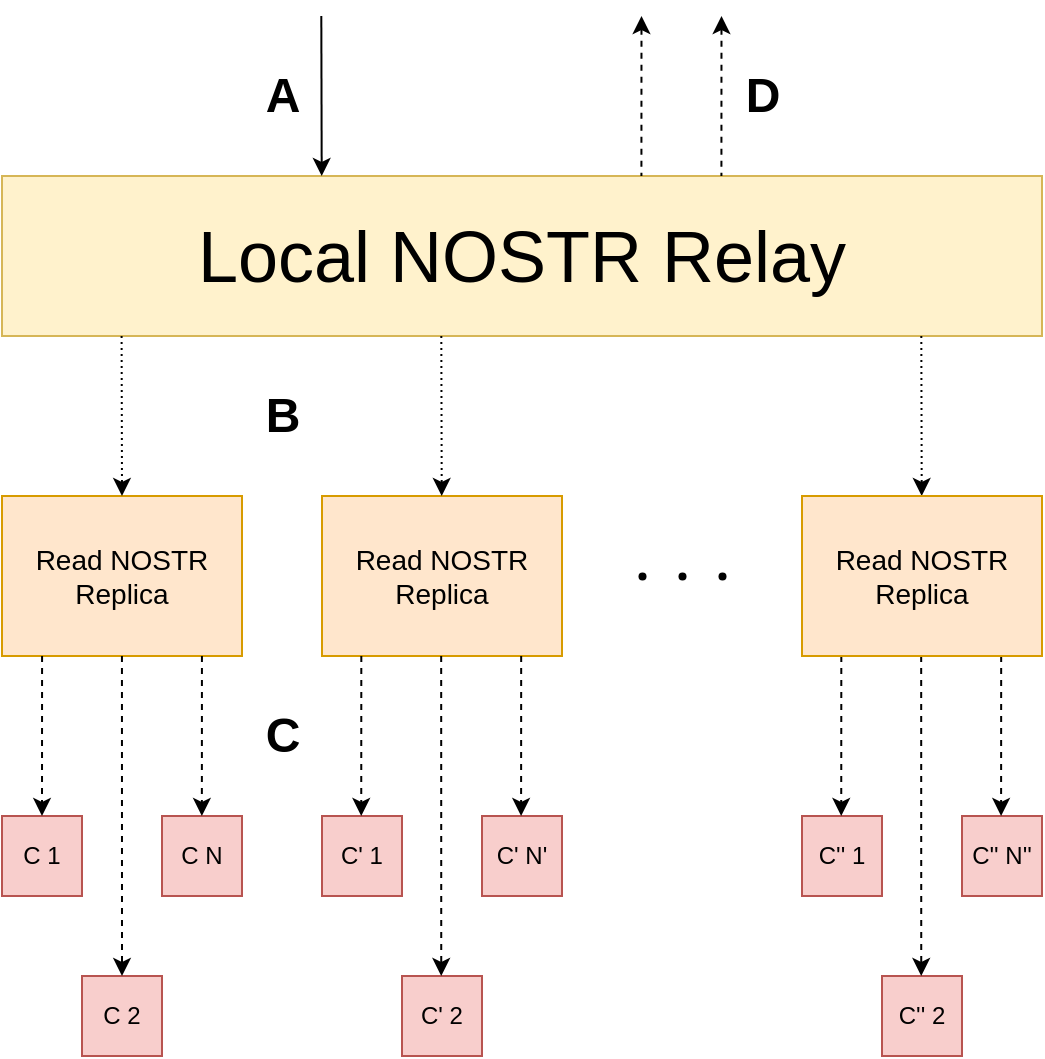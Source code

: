 <mxfile version="20.8.16" type="device"><diagram name="Page-1" id="gKcQly5pMmnhjeF7Bmbu"><mxGraphModel dx="1420" dy="829" grid="1" gridSize="10" guides="1" tooltips="1" connect="1" arrows="1" fold="1" page="1" pageScale="1" pageWidth="827" pageHeight="1169" math="0" shadow="0"><root><mxCell id="0"/><mxCell id="1" parent="0"/><mxCell id="y0OyzqNz3X9oRqND8MCz-1" value="&lt;font style=&quot;font-size: 36px;&quot;&gt;Local NOSTR Relay&lt;/font&gt;" style="rounded=0;whiteSpace=wrap;html=1;fillColor=#fff2cc;strokeColor=#d6b656;" vertex="1" parent="1"><mxGeometry x="160" y="120" width="520" height="80" as="geometry"/></mxCell><mxCell id="y0OyzqNz3X9oRqND8MCz-2" value="&lt;font style=&quot;font-size: 14px;&quot;&gt;Read NOSTR&lt;br&gt;Replica&lt;/font&gt;" style="rounded=0;whiteSpace=wrap;html=1;fillColor=#ffe6cc;strokeColor=#d79b00;" vertex="1" parent="1"><mxGeometry x="160" y="280" width="120" height="80" as="geometry"/></mxCell><mxCell id="y0OyzqNz3X9oRqND8MCz-3" value="&lt;font style=&quot;font-size: 14px;&quot;&gt;Read NOSTR&lt;br style=&quot;border-color: var(--border-color);&quot;&gt;Replica&lt;/font&gt;" style="rounded=0;whiteSpace=wrap;html=1;fillColor=#ffe6cc;strokeColor=#d79b00;" vertex="1" parent="1"><mxGeometry x="320" y="280" width="120" height="80" as="geometry"/></mxCell><mxCell id="y0OyzqNz3X9oRqND8MCz-5" value="" style="endArrow=classic;html=1;rounded=0;exitX=0.115;exitY=1;exitDx=0;exitDy=0;exitPerimeter=0;entryX=0.5;entryY=0;entryDx=0;entryDy=0;dashed=1;dashPattern=1 2;" edge="1" parent="1" source="y0OyzqNz3X9oRqND8MCz-1" target="y0OyzqNz3X9oRqND8MCz-2"><mxGeometry width="50" height="50" relative="1" as="geometry"><mxPoint x="220" y="220" as="sourcePoint"/><mxPoint x="220" y="260" as="targetPoint"/></mxGeometry></mxCell><mxCell id="y0OyzqNz3X9oRqND8MCz-6" value="" style="endArrow=classic;html=1;rounded=0;exitX=0.115;exitY=1;exitDx=0;exitDy=0;exitPerimeter=0;entryX=0.5;entryY=0;entryDx=0;entryDy=0;dashed=1;dashPattern=1 2;" edge="1" parent="1"><mxGeometry width="50" height="50" relative="1" as="geometry"><mxPoint x="379.66" y="200" as="sourcePoint"/><mxPoint x="379.86" y="280.0" as="targetPoint"/></mxGeometry></mxCell><mxCell id="y0OyzqNz3X9oRqND8MCz-7" value="" style="endArrow=classic;html=1;rounded=0;exitX=0.115;exitY=1;exitDx=0;exitDy=0;exitPerimeter=0;entryX=0.5;entryY=0;entryDx=0;entryDy=0;dashed=1;dashPattern=1 2;" edge="1" parent="1"><mxGeometry width="50" height="50" relative="1" as="geometry"><mxPoint x="619.66" y="200" as="sourcePoint"/><mxPoint x="619.86" y="280.0" as="targetPoint"/></mxGeometry></mxCell><mxCell id="y0OyzqNz3X9oRqND8MCz-8" value="" style="endArrow=classic;html=1;rounded=0;exitX=0.115;exitY=1;exitDx=0;exitDy=0;exitPerimeter=0;entryX=0.5;entryY=0;entryDx=0;entryDy=0;" edge="1" parent="1"><mxGeometry width="50" height="50" relative="1" as="geometry"><mxPoint x="319.66" y="40" as="sourcePoint"/><mxPoint x="319.86" y="120.0" as="targetPoint"/></mxGeometry></mxCell><mxCell id="y0OyzqNz3X9oRqND8MCz-9" value="C 1" style="whiteSpace=wrap;html=1;aspect=fixed;fillColor=#f8cecc;strokeColor=#b85450;" vertex="1" parent="1"><mxGeometry x="160" y="440" width="40" height="40" as="geometry"/></mxCell><mxCell id="y0OyzqNz3X9oRqND8MCz-10" value="C 2" style="whiteSpace=wrap;html=1;aspect=fixed;fillColor=#f8cecc;strokeColor=#b85450;" vertex="1" parent="1"><mxGeometry x="200" y="520" width="40" height="40" as="geometry"/></mxCell><mxCell id="y0OyzqNz3X9oRqND8MCz-11" value="C N" style="whiteSpace=wrap;html=1;aspect=fixed;fillColor=#f8cecc;strokeColor=#b85450;" vertex="1" parent="1"><mxGeometry x="240" y="440" width="40" height="40" as="geometry"/></mxCell><mxCell id="y0OyzqNz3X9oRqND8MCz-12" value="C' 1" style="whiteSpace=wrap;html=1;aspect=fixed;fillColor=#f8cecc;strokeColor=#b85450;" vertex="1" parent="1"><mxGeometry x="320" y="440" width="40" height="40" as="geometry"/></mxCell><mxCell id="y0OyzqNz3X9oRqND8MCz-13" value="C' 2" style="whiteSpace=wrap;html=1;aspect=fixed;fillColor=#f8cecc;strokeColor=#b85450;" vertex="1" parent="1"><mxGeometry x="360" y="520" width="40" height="40" as="geometry"/></mxCell><mxCell id="y0OyzqNz3X9oRqND8MCz-14" value="C' N'" style="whiteSpace=wrap;html=1;aspect=fixed;fillColor=#f8cecc;strokeColor=#b85450;" vertex="1" parent="1"><mxGeometry x="400" y="440" width="40" height="40" as="geometry"/></mxCell><mxCell id="y0OyzqNz3X9oRqND8MCz-15" value="C'' 1" style="whiteSpace=wrap;html=1;aspect=fixed;fillColor=#f8cecc;strokeColor=#b85450;" vertex="1" parent="1"><mxGeometry x="560" y="440" width="40" height="40" as="geometry"/></mxCell><mxCell id="y0OyzqNz3X9oRqND8MCz-16" value="C'' 2" style="whiteSpace=wrap;html=1;aspect=fixed;fillColor=#f8cecc;strokeColor=#b85450;" vertex="1" parent="1"><mxGeometry x="600" y="520" width="40" height="40" as="geometry"/></mxCell><mxCell id="y0OyzqNz3X9oRqND8MCz-17" value="C'' N''" style="whiteSpace=wrap;html=1;aspect=fixed;fillColor=#f8cecc;strokeColor=#b85450;" vertex="1" parent="1"><mxGeometry x="640" y="440" width="40" height="40" as="geometry"/></mxCell><mxCell id="y0OyzqNz3X9oRqND8MCz-18" value="" style="endArrow=classic;html=1;rounded=0;dashed=1;exitX=0.167;exitY=1;exitDx=0;exitDy=0;exitPerimeter=0;entryX=0.5;entryY=0;entryDx=0;entryDy=0;" edge="1" parent="1" source="y0OyzqNz3X9oRqND8MCz-2" target="y0OyzqNz3X9oRqND8MCz-9"><mxGeometry width="50" height="50" relative="1" as="geometry"><mxPoint x="180" y="370" as="sourcePoint"/><mxPoint x="180" y="430" as="targetPoint"/></mxGeometry></mxCell><mxCell id="y0OyzqNz3X9oRqND8MCz-20" value="" style="endArrow=classic;html=1;rounded=0;dashed=1;exitX=0.167;exitY=1;exitDx=0;exitDy=0;exitPerimeter=0;entryX=0.5;entryY=0;entryDx=0;entryDy=0;" edge="1" parent="1" target="y0OyzqNz3X9oRqND8MCz-10"><mxGeometry width="50" height="50" relative="1" as="geometry"><mxPoint x="219.97" y="360" as="sourcePoint"/><mxPoint x="219.93" y="440" as="targetPoint"/></mxGeometry></mxCell><mxCell id="y0OyzqNz3X9oRqND8MCz-21" value="" style="endArrow=classic;html=1;rounded=0;dashed=1;exitX=0.167;exitY=1;exitDx=0;exitDy=0;exitPerimeter=0;entryX=0.5;entryY=0;entryDx=0;entryDy=0;" edge="1" parent="1"><mxGeometry width="50" height="50" relative="1" as="geometry"><mxPoint x="259.97" y="360" as="sourcePoint"/><mxPoint x="259.93" y="440" as="targetPoint"/></mxGeometry></mxCell><mxCell id="y0OyzqNz3X9oRqND8MCz-22" value="" style="endArrow=classic;html=1;rounded=0;dashed=1;exitX=0.167;exitY=1;exitDx=0;exitDy=0;exitPerimeter=0;entryX=0.5;entryY=0;entryDx=0;entryDy=0;" edge="1" parent="1"><mxGeometry width="50" height="50" relative="1" as="geometry"><mxPoint x="339.66" y="360" as="sourcePoint"/><mxPoint x="339.62" y="440" as="targetPoint"/></mxGeometry></mxCell><mxCell id="y0OyzqNz3X9oRqND8MCz-23" value="" style="endArrow=classic;html=1;rounded=0;dashed=1;exitX=0.167;exitY=1;exitDx=0;exitDy=0;exitPerimeter=0;entryX=0.5;entryY=0;entryDx=0;entryDy=0;" edge="1" parent="1"><mxGeometry width="50" height="50" relative="1" as="geometry"><mxPoint x="379.59" y="360" as="sourcePoint"/><mxPoint x="379.62" y="520" as="targetPoint"/></mxGeometry></mxCell><mxCell id="y0OyzqNz3X9oRqND8MCz-24" value="" style="endArrow=classic;html=1;rounded=0;dashed=1;exitX=0.167;exitY=1;exitDx=0;exitDy=0;exitPerimeter=0;entryX=0.5;entryY=0;entryDx=0;entryDy=0;" edge="1" parent="1"><mxGeometry width="50" height="50" relative="1" as="geometry"><mxPoint x="419.59" y="360" as="sourcePoint"/><mxPoint x="419.55" y="440" as="targetPoint"/></mxGeometry></mxCell><mxCell id="y0OyzqNz3X9oRqND8MCz-25" value="" style="endArrow=classic;html=1;rounded=0;dashed=1;exitX=0.167;exitY=1;exitDx=0;exitDy=0;exitPerimeter=0;entryX=0.5;entryY=0;entryDx=0;entryDy=0;" edge="1" parent="1"><mxGeometry width="50" height="50" relative="1" as="geometry"><mxPoint x="579.66" y="360" as="sourcePoint"/><mxPoint x="579.62" y="440" as="targetPoint"/></mxGeometry></mxCell><mxCell id="y0OyzqNz3X9oRqND8MCz-26" value="" style="endArrow=classic;html=1;rounded=0;dashed=1;exitX=0.167;exitY=1;exitDx=0;exitDy=0;exitPerimeter=0;entryX=0.5;entryY=0;entryDx=0;entryDy=0;" edge="1" parent="1"><mxGeometry width="50" height="50" relative="1" as="geometry"><mxPoint x="619.59" y="360" as="sourcePoint"/><mxPoint x="619.62" y="520" as="targetPoint"/></mxGeometry></mxCell><mxCell id="y0OyzqNz3X9oRqND8MCz-27" value="" style="endArrow=classic;html=1;rounded=0;dashed=1;exitX=0.167;exitY=1;exitDx=0;exitDy=0;exitPerimeter=0;entryX=0.5;entryY=0;entryDx=0;entryDy=0;" edge="1" parent="1"><mxGeometry width="50" height="50" relative="1" as="geometry"><mxPoint x="659.59" y="360" as="sourcePoint"/><mxPoint x="659.55" y="440" as="targetPoint"/></mxGeometry></mxCell><mxCell id="y0OyzqNz3X9oRqND8MCz-28" value="" style="shape=waypoint;sketch=0;fillStyle=solid;size=6;pointerEvents=1;points=[];fillColor=none;resizable=0;rotatable=0;perimeter=centerPerimeter;snapToPoint=1;strokeWidth=0;" vertex="1" parent="1"><mxGeometry x="470" y="310" width="20" height="20" as="geometry"/></mxCell><mxCell id="y0OyzqNz3X9oRqND8MCz-29" value="" style="shape=waypoint;sketch=0;fillStyle=solid;size=6;pointerEvents=1;points=[];fillColor=none;resizable=0;rotatable=0;perimeter=centerPerimeter;snapToPoint=1;strokeWidth=0;" vertex="1" parent="1"><mxGeometry x="490" y="310" width="20" height="20" as="geometry"/></mxCell><mxCell id="y0OyzqNz3X9oRqND8MCz-30" value="" style="shape=waypoint;sketch=0;fillStyle=solid;size=6;pointerEvents=1;points=[];fillColor=none;resizable=0;rotatable=0;perimeter=centerPerimeter;snapToPoint=1;strokeWidth=0;" vertex="1" parent="1"><mxGeometry x="510" y="310" width="20" height="20" as="geometry"/></mxCell><mxCell id="y0OyzqNz3X9oRqND8MCz-31" value="&lt;b&gt;&lt;font style=&quot;font-size: 24px;&quot;&gt;A&lt;/font&gt;&lt;/b&gt;" style="text;html=1;align=center;verticalAlign=middle;resizable=0;points=[];autosize=1;strokeColor=none;fillColor=none;" vertex="1" parent="1"><mxGeometry x="280" y="60" width="40" height="40" as="geometry"/></mxCell><mxCell id="y0OyzqNz3X9oRqND8MCz-32" value="&lt;span style=&quot;font-size: 24px;&quot;&gt;&lt;b&gt;B&lt;/b&gt;&lt;/span&gt;" style="text;html=1;align=center;verticalAlign=middle;resizable=0;points=[];autosize=1;strokeColor=none;fillColor=none;" vertex="1" parent="1"><mxGeometry x="280" y="220" width="40" height="40" as="geometry"/></mxCell><mxCell id="y0OyzqNz3X9oRqND8MCz-33" value="&lt;b&gt;&lt;font style=&quot;font-size: 24px;&quot;&gt;C&lt;/font&gt;&lt;/b&gt;" style="text;html=1;align=center;verticalAlign=middle;resizable=0;points=[];autosize=1;strokeColor=none;fillColor=none;" vertex="1" parent="1"><mxGeometry x="280" y="380" width="40" height="40" as="geometry"/></mxCell><mxCell id="y0OyzqNz3X9oRqND8MCz-34" value="" style="endArrow=none;html=1;rounded=0;dashed=1;exitX=0.167;exitY=1;exitDx=0;exitDy=0;exitPerimeter=0;entryX=0.5;entryY=0;entryDx=0;entryDy=0;startArrow=classic;startFill=1;endFill=0;" edge="1" parent="1"><mxGeometry width="50" height="50" relative="1" as="geometry"><mxPoint x="519.75" y="40" as="sourcePoint"/><mxPoint x="519.71" y="120" as="targetPoint"/></mxGeometry></mxCell><mxCell id="y0OyzqNz3X9oRqND8MCz-35" value="" style="endArrow=none;html=1;rounded=0;dashed=1;exitX=0.167;exitY=1;exitDx=0;exitDy=0;exitPerimeter=0;entryX=0.5;entryY=0;entryDx=0;entryDy=0;startArrow=classic;startFill=1;endFill=0;" edge="1" parent="1"><mxGeometry width="50" height="50" relative="1" as="geometry"><mxPoint x="479.75" y="40" as="sourcePoint"/><mxPoint x="479.71" y="120" as="targetPoint"/></mxGeometry></mxCell><mxCell id="y0OyzqNz3X9oRqND8MCz-36" value="&lt;b&gt;&lt;font style=&quot;font-size: 24px;&quot;&gt;D&lt;/font&gt;&lt;/b&gt;" style="text;html=1;align=center;verticalAlign=middle;resizable=0;points=[];autosize=1;strokeColor=none;fillColor=none;" vertex="1" parent="1"><mxGeometry x="520" y="60" width="40" height="40" as="geometry"/></mxCell><mxCell id="y0OyzqNz3X9oRqND8MCz-37" value="&lt;font style=&quot;font-size: 14px;&quot;&gt;Read NOSTR&lt;br style=&quot;border-color: var(--border-color);&quot;&gt;Replica&lt;/font&gt;" style="rounded=0;whiteSpace=wrap;html=1;fillColor=#ffe6cc;strokeColor=#d79b00;" vertex="1" parent="1"><mxGeometry x="560" y="280" width="120" height="80" as="geometry"/></mxCell></root></mxGraphModel></diagram></mxfile>